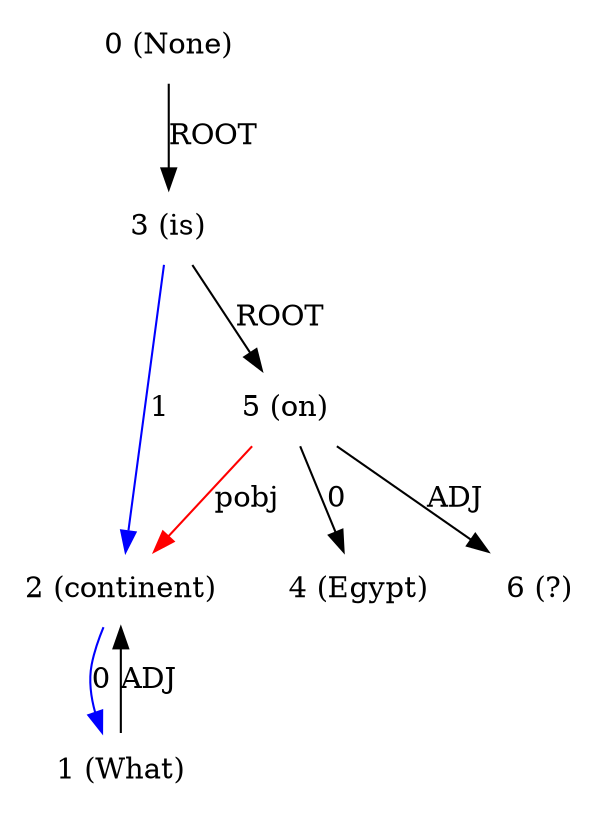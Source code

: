 digraph G{
edge [dir=forward]
node [shape=plaintext]

0 [label="0 (None)"]
0 -> 3 [label="ROOT"]
1 [label="1 (What)"]
1 -> 2 [label="ADJ"]
2 [label="2 (continent)"]
2 -> 1 [label="0", color="blue"]
5 -> 2 [label="pobj", color="red"]
3 [label="3 (is)"]
3 -> 2 [label="1", color="blue"]
3 -> 5 [label="ROOT"]
4 [label="4 (Egypt)"]
5 [label="5 (on)"]
5 -> 4 [label="0"]
5 -> 6 [label="ADJ"]
6 [label="6 (?)"]
}
